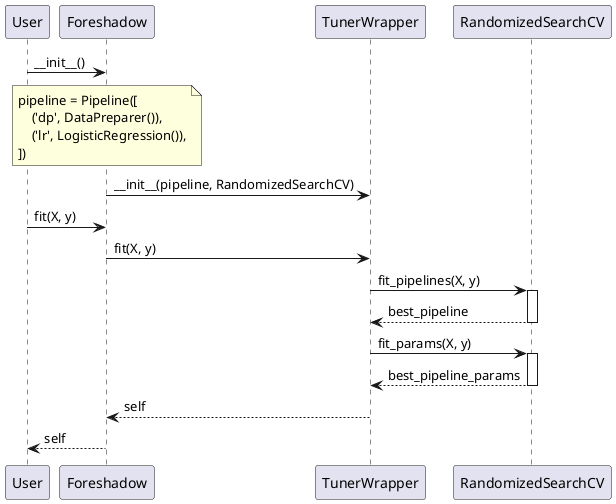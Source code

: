 @startuml

skinparam BackgroundColor transparent
skinparam Shadowing false

participant User

User -> Foreshadow: ~__init__()

note over Foreshadow
    pipeline = Pipeline([
        ('dp', DataPreparer()),
        ('lr', LogisticRegression()),
    ])
end note

Foreshadow -> TunerWrapper: ~__init__(pipeline, RandomizedSearchCV)

User -> Foreshadow: fit(X, y)
Foreshadow -> TunerWrapper: fit(X, y)
TunerWrapper -> RandomizedSearchCV ++: fit_pipelines(X, y)
return best_pipeline
TunerWrapper -> RandomizedSearchCV ++: fit_params(X, y)
return best_pipeline_params

TunerWrapper --> Foreshadow: self
Foreshadow --> User: self

@enduml